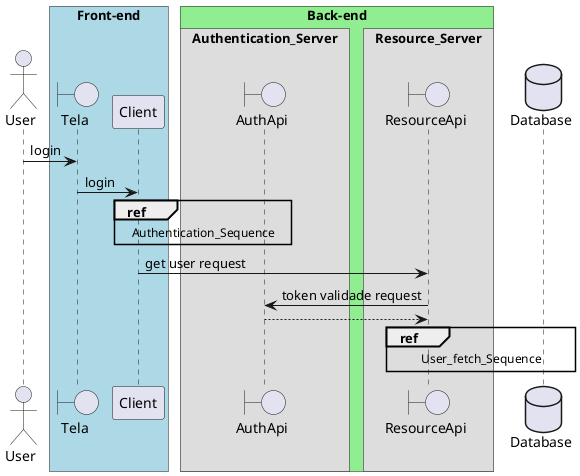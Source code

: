 @startuml SignIn_sequence
!pragma teoz true

actor User as user 

box "Front-end" #LightBlue
    boundary Tela as app
    participant Client as client
end box 

box "Back-end" #LightGreen
    box "Authentication_Server"
        boundary AuthApi  as auth_api 
    end box 
    box "Resource_Server"
        boundary ResourceApi  as resource_api 
    end box 
end box 

database Database as DB

user -> app: login
app -> client: login 
ref over client, auth_api : Authentication_Sequence
client -> resource_api: get user request 
resource_api -> auth_api: token validade request
return
ref over resource_api, DB : User_fetch_Sequence
@enduml

@startuml Authentication_sequence
!pragma teoz true
box "Front-end" #LightBlue
    participant Client as client
end box 
box "Back-end" #LightGreen
    box "Authentication_Server"
        boundary AuthApi  as auth_api 
    end box 

end box

database Database as DB
activate client
client -> auth_api: solicita token de acesso
activate auth_api
auth_api -> DB : consulta usuario 
activate DB
return  retorno da consulta 
    auth_api --> client: [user == null] notFound
    [<- client :
    auth_api --> client: [auth = false ] error
    [<- client :
    auth_api --> client: token de acesso 
    deactivate auth_api
    [<- client :
    
@enduml
